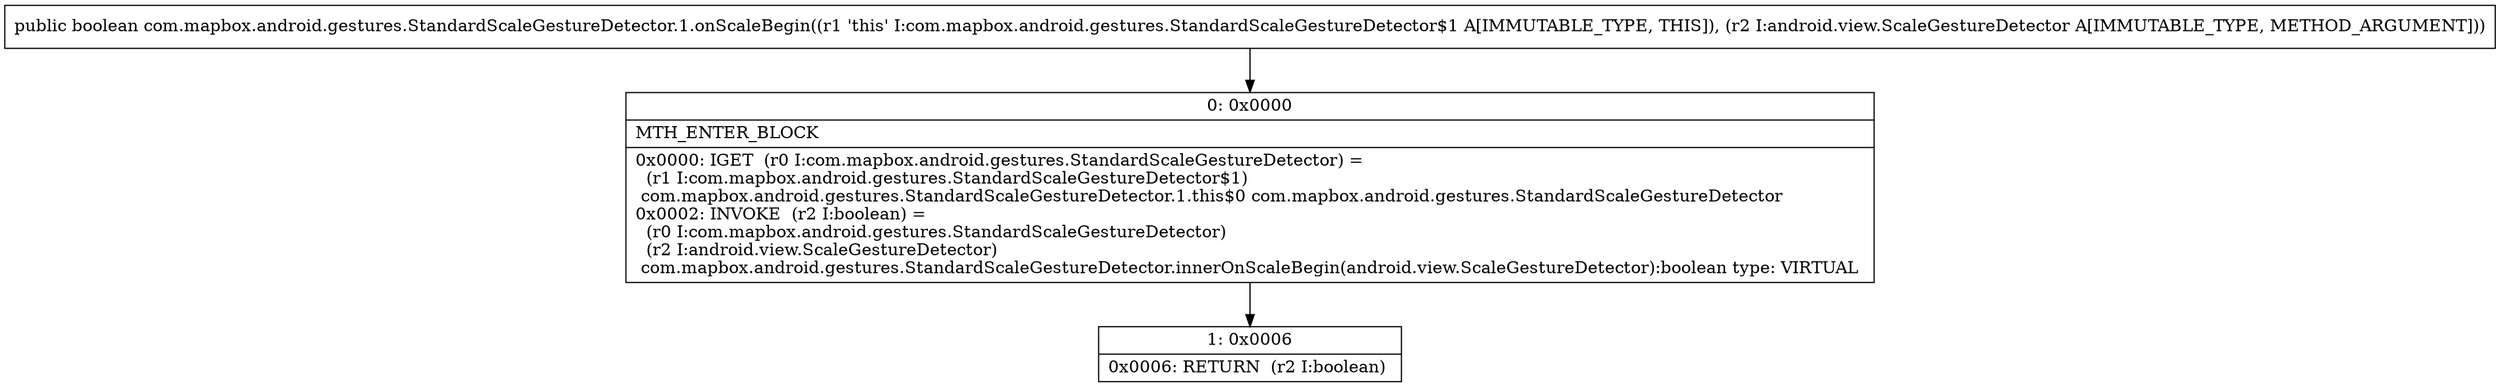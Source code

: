 digraph "CFG forcom.mapbox.android.gestures.StandardScaleGestureDetector.1.onScaleBegin(Landroid\/view\/ScaleGestureDetector;)Z" {
Node_0 [shape=record,label="{0\:\ 0x0000|MTH_ENTER_BLOCK\l|0x0000: IGET  (r0 I:com.mapbox.android.gestures.StandardScaleGestureDetector) = \l  (r1 I:com.mapbox.android.gestures.StandardScaleGestureDetector$1)\l com.mapbox.android.gestures.StandardScaleGestureDetector.1.this$0 com.mapbox.android.gestures.StandardScaleGestureDetector \l0x0002: INVOKE  (r2 I:boolean) = \l  (r0 I:com.mapbox.android.gestures.StandardScaleGestureDetector)\l  (r2 I:android.view.ScaleGestureDetector)\l com.mapbox.android.gestures.StandardScaleGestureDetector.innerOnScaleBegin(android.view.ScaleGestureDetector):boolean type: VIRTUAL \l}"];
Node_1 [shape=record,label="{1\:\ 0x0006|0x0006: RETURN  (r2 I:boolean) \l}"];
MethodNode[shape=record,label="{public boolean com.mapbox.android.gestures.StandardScaleGestureDetector.1.onScaleBegin((r1 'this' I:com.mapbox.android.gestures.StandardScaleGestureDetector$1 A[IMMUTABLE_TYPE, THIS]), (r2 I:android.view.ScaleGestureDetector A[IMMUTABLE_TYPE, METHOD_ARGUMENT])) }"];
MethodNode -> Node_0;
Node_0 -> Node_1;
}

